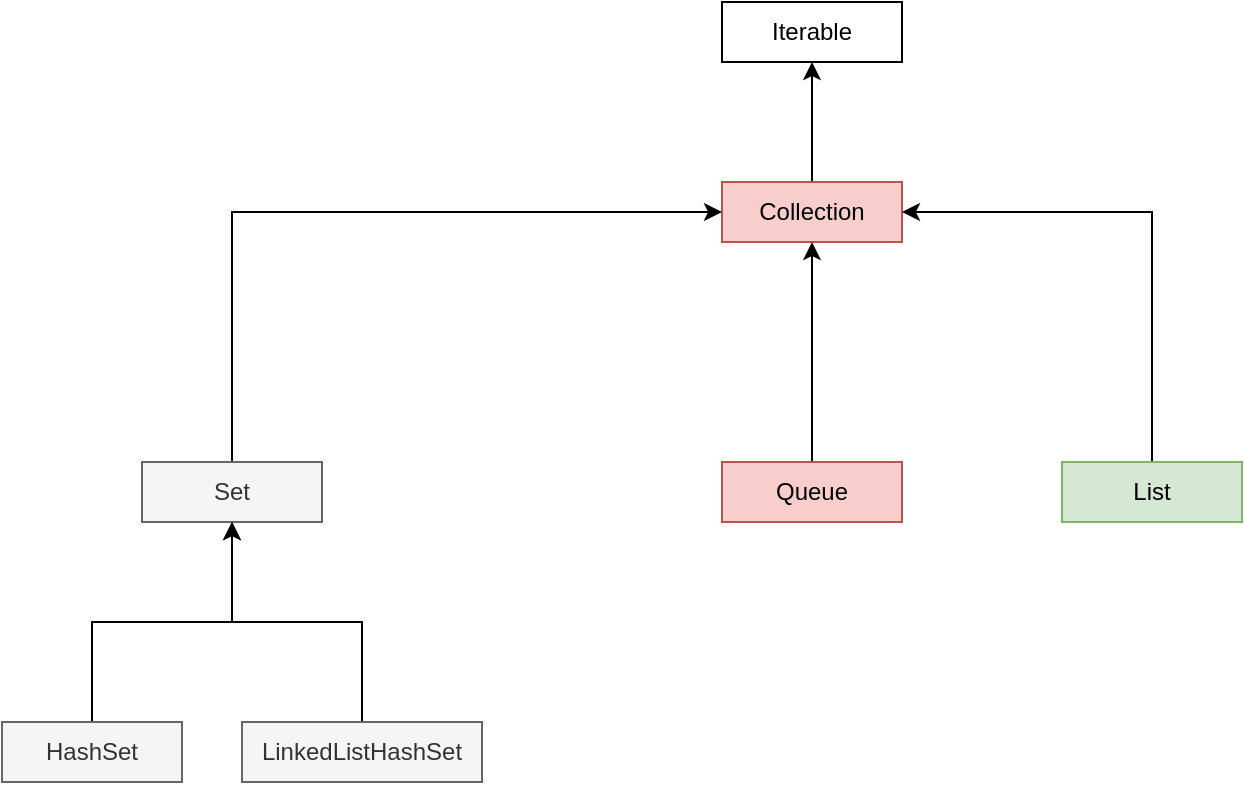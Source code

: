<mxfile version="16.4.5" type="github"><diagram id="ifh8IT0CYQXwoOYbTDBd" name="Page-1"><mxGraphModel dx="2253" dy="771" grid="1" gridSize="10" guides="1" tooltips="1" connect="1" arrows="1" fold="1" page="1" pageScale="1" pageWidth="827" pageHeight="1169" math="0" shadow="0"><root><mxCell id="0"/><mxCell id="1" parent="0"/><mxCell id="aDeqJBB10WD4l1W7Roeh-1" value="Iterable" style="rounded=0;whiteSpace=wrap;html=1;" vertex="1" parent="1"><mxGeometry x="350" y="150" width="90" height="30" as="geometry"/></mxCell><mxCell id="aDeqJBB10WD4l1W7Roeh-5" value="" style="edgeStyle=orthogonalEdgeStyle;rounded=0;orthogonalLoop=1;jettySize=auto;html=1;" edge="1" parent="1" source="aDeqJBB10WD4l1W7Roeh-2" target="aDeqJBB10WD4l1W7Roeh-1"><mxGeometry relative="1" as="geometry"/></mxCell><mxCell id="aDeqJBB10WD4l1W7Roeh-2" value="Collection" style="rounded=0;whiteSpace=wrap;html=1;fillColor=#f8cecc;strokeColor=#b85450;" vertex="1" parent="1"><mxGeometry x="350" y="240" width="90" height="30" as="geometry"/></mxCell><mxCell id="aDeqJBB10WD4l1W7Roeh-11" value="" style="edgeStyle=orthogonalEdgeStyle;rounded=0;orthogonalLoop=1;jettySize=auto;html=1;" edge="1" parent="1" source="aDeqJBB10WD4l1W7Roeh-6" target="aDeqJBB10WD4l1W7Roeh-2"><mxGeometry relative="1" as="geometry"/></mxCell><mxCell id="aDeqJBB10WD4l1W7Roeh-6" value="Queue" style="rounded=0;whiteSpace=wrap;html=1;fillColor=#f8cecc;strokeColor=#b85450;" vertex="1" parent="1"><mxGeometry x="350" y="380" width="90" height="30" as="geometry"/></mxCell><mxCell id="aDeqJBB10WD4l1W7Roeh-12" style="edgeStyle=orthogonalEdgeStyle;rounded=0;orthogonalLoop=1;jettySize=auto;html=1;exitX=0.5;exitY=0;exitDx=0;exitDy=0;entryX=1;entryY=0.5;entryDx=0;entryDy=0;" edge="1" parent="1" source="aDeqJBB10WD4l1W7Roeh-7" target="aDeqJBB10WD4l1W7Roeh-2"><mxGeometry relative="1" as="geometry"/></mxCell><mxCell id="aDeqJBB10WD4l1W7Roeh-7" value="List" style="rounded=0;whiteSpace=wrap;html=1;fillColor=#d5e8d4;strokeColor=#82b366;" vertex="1" parent="1"><mxGeometry x="520" y="380" width="90" height="30" as="geometry"/></mxCell><mxCell id="aDeqJBB10WD4l1W7Roeh-10" style="edgeStyle=orthogonalEdgeStyle;rounded=0;orthogonalLoop=1;jettySize=auto;html=1;entryX=0;entryY=0.5;entryDx=0;entryDy=0;exitX=0.5;exitY=0;exitDx=0;exitDy=0;" edge="1" parent="1" source="aDeqJBB10WD4l1W7Roeh-8" target="aDeqJBB10WD4l1W7Roeh-2"><mxGeometry relative="1" as="geometry"><Array as="points"><mxPoint x="105" y="255"/></Array></mxGeometry></mxCell><mxCell id="aDeqJBB10WD4l1W7Roeh-8" value="Set" style="rounded=0;whiteSpace=wrap;html=1;fillColor=#f5f5f5;fontColor=#333333;strokeColor=#666666;" vertex="1" parent="1"><mxGeometry x="60" y="380" width="90" height="30" as="geometry"/></mxCell><mxCell id="aDeqJBB10WD4l1W7Roeh-14" style="edgeStyle=orthogonalEdgeStyle;rounded=0;orthogonalLoop=1;jettySize=auto;html=1;entryX=0.5;entryY=1;entryDx=0;entryDy=0;" edge="1" parent="1" source="aDeqJBB10WD4l1W7Roeh-13" target="aDeqJBB10WD4l1W7Roeh-8"><mxGeometry relative="1" as="geometry"/></mxCell><mxCell id="aDeqJBB10WD4l1W7Roeh-13" value="HashSet" style="rounded=0;whiteSpace=wrap;html=1;fillColor=#f5f5f5;fontColor=#333333;strokeColor=#666666;" vertex="1" parent="1"><mxGeometry x="-10" y="510" width="90" height="30" as="geometry"/></mxCell><mxCell id="aDeqJBB10WD4l1W7Roeh-16" style="edgeStyle=orthogonalEdgeStyle;rounded=0;orthogonalLoop=1;jettySize=auto;html=1;entryX=0.5;entryY=1;entryDx=0;entryDy=0;" edge="1" parent="1" source="aDeqJBB10WD4l1W7Roeh-15" target="aDeqJBB10WD4l1W7Roeh-8"><mxGeometry relative="1" as="geometry"/></mxCell><mxCell id="aDeqJBB10WD4l1W7Roeh-15" value="LinkedListHashSet" style="rounded=0;whiteSpace=wrap;html=1;fillColor=#f5f5f5;fontColor=#333333;strokeColor=#666666;" vertex="1" parent="1"><mxGeometry x="110" y="510" width="120" height="30" as="geometry"/></mxCell></root></mxGraphModel></diagram></mxfile>
